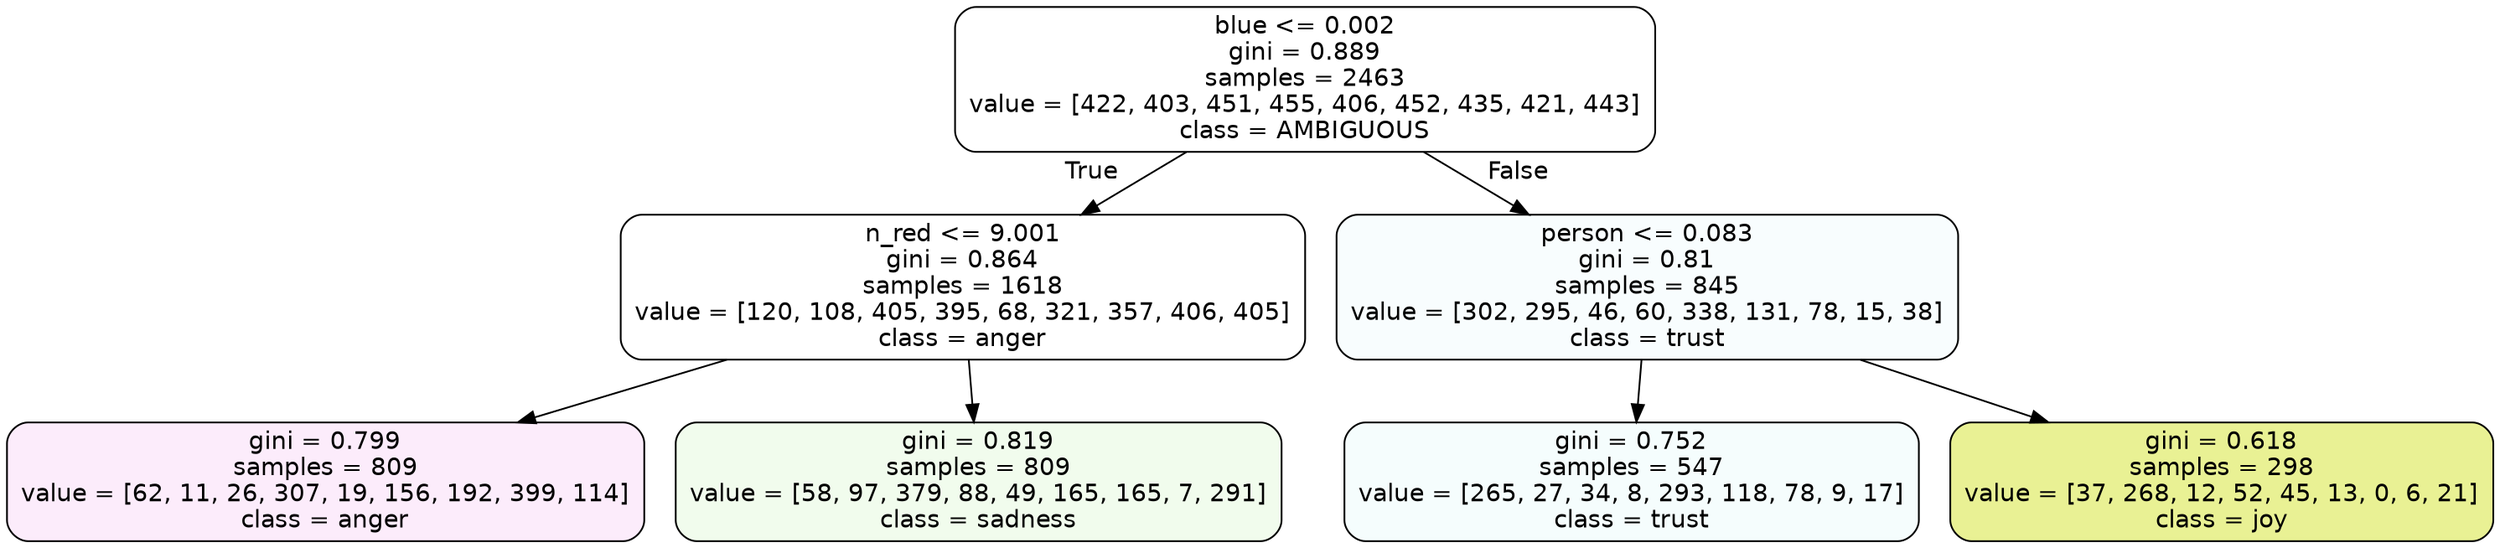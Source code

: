 digraph Tree {
node [shape=box, style="filled, rounded", color="black", fontname=helvetica] ;
edge [fontname=helvetica] ;
0 [label="blue <= 0.002\ngini = 0.889\nsamples = 2463\nvalue = [422, 403, 451, 455, 406, 452, 435, 421, 443]\nclass = AMBIGUOUS", fillcolor="#39e58100"] ;
1 [label="n_red <= 9.001\ngini = 0.864\nsamples = 1618\nvalue = [120, 108, 405, 395, 68, 321, 357, 406, 405]\nclass = anger", fillcolor="#e539d700"] ;
0 -> 1 [labeldistance=2.5, labelangle=45, headlabel="True"] ;
2 [label="gini = 0.799\nsamples = 809\nvalue = [62, 11, 26, 307, 19, 156, 192, 399, 114]\nclass = anger", fillcolor="#e539d718"] ;
1 -> 2 ;
3 [label="gini = 0.819\nsamples = 809\nvalue = [58, 97, 379, 88, 49, 165, 165, 7, 291]\nclass = sadness", fillcolor="#64e53916"] ;
1 -> 3 ;
4 [label="person <= 0.083\ngini = 0.81\nsamples = 845\nvalue = [302, 295, 46, 60, 338, 131, 78, 15, 38]\nclass = trust", fillcolor="#39d7e509"] ;
0 -> 4 [labeldistance=2.5, labelangle=-45, headlabel="False"] ;
5 [label="gini = 0.752\nsamples = 547\nvalue = [265, 27, 34, 8, 293, 118, 78, 9, 17]\nclass = trust", fillcolor="#39d7e50c"] ;
4 -> 5 ;
6 [label="gini = 0.618\nsamples = 298\nvalue = [37, 268, 12, 52, 45, 13, 0, 6, 21]\nclass = joy", fillcolor="#d7e53989"] ;
4 -> 6 ;
}